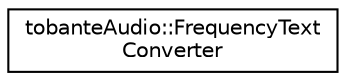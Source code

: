 digraph "Graphical Class Hierarchy"
{
  edge [fontname="Helvetica",fontsize="10",labelfontname="Helvetica",labelfontsize="10"];
  node [fontname="Helvetica",fontsize="10",shape=record];
  rankdir="LR";
  Node0 [label="tobanteAudio::FrequencyText\lConverter",height=0.2,width=0.4,color="black", fillcolor="white", style="filled",URL="$structtobanteAudio_1_1FrequencyTextConverter.html",tooltip="Text & float converter for frequency. "];
}
